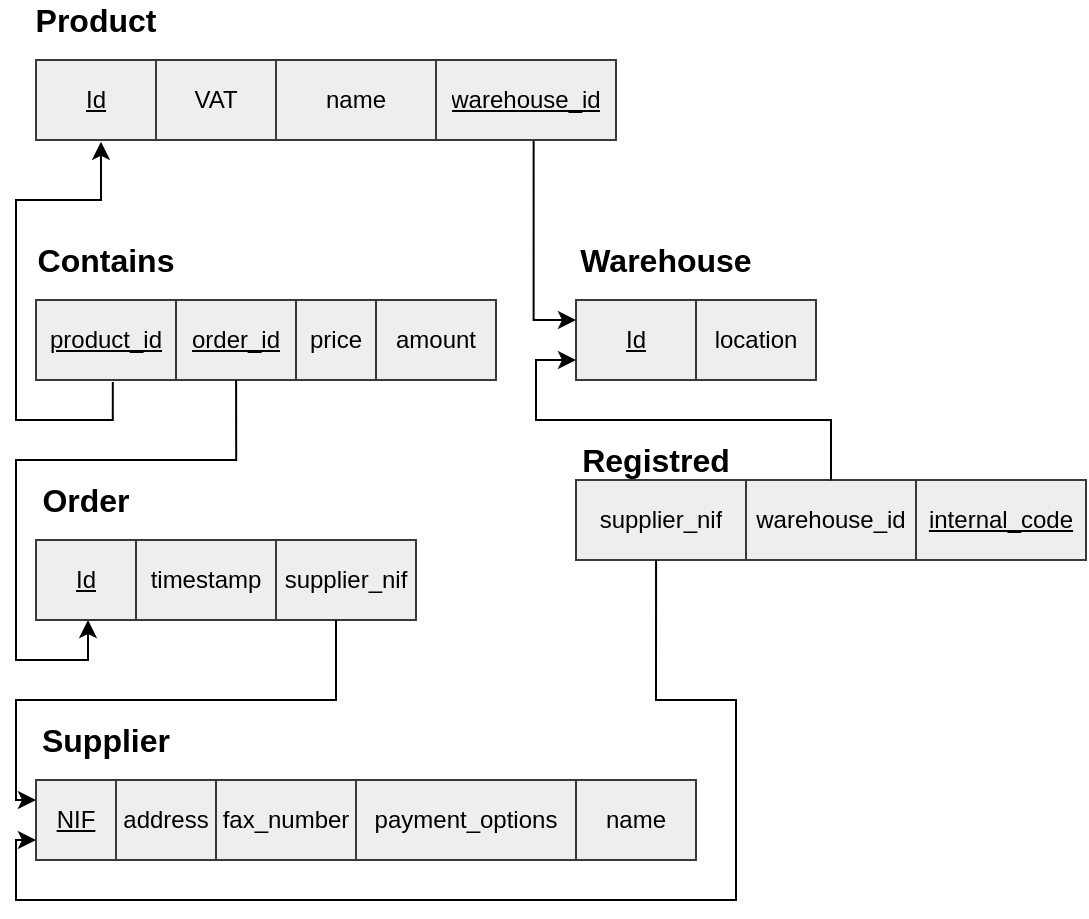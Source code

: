 <mxfile version="14.5.1" type="device"><diagram id="awQnCeHu5diEvYcB-MYF" name="Page-1"><mxGraphModel dx="981" dy="567" grid="1" gridSize="10" guides="1" tooltips="1" connect="1" arrows="1" fold="1" page="1" pageScale="1" pageWidth="827" pageHeight="600" math="0" shadow="0"><root><mxCell id="0"/><mxCell id="1" parent="0"/><mxCell id="sPOk5662qX4cxHoraNVg-1" value="" style="shape=table;html=1;whiteSpace=wrap;startSize=0;container=1;collapsible=0;childLayout=tableLayout;fillColor=#eeeeee;strokeColor=#36393d;" parent="1" vertex="1"><mxGeometry x="240" y="80" width="290" height="40" as="geometry"/></mxCell><mxCell id="sPOk5662qX4cxHoraNVg-2" value="" style="shape=partialRectangle;html=1;whiteSpace=wrap;collapsible=0;dropTarget=0;pointerEvents=0;fillColor=none;top=0;left=0;bottom=0;right=0;points=[[0,0.5],[1,0.5]];portConstraint=eastwest;" parent="sPOk5662qX4cxHoraNVg-1" vertex="1"><mxGeometry width="290" height="40" as="geometry"/></mxCell><mxCell id="sPOk5662qX4cxHoraNVg-3" value="&lt;u&gt;Id&lt;/u&gt;" style="shape=partialRectangle;html=1;whiteSpace=wrap;connectable=0;fillColor=none;top=0;left=0;bottom=0;right=0;overflow=hidden;" parent="sPOk5662qX4cxHoraNVg-2" vertex="1"><mxGeometry width="60" height="40" as="geometry"/></mxCell><mxCell id="sPOk5662qX4cxHoraNVg-4" value="VAT" style="shape=partialRectangle;html=1;whiteSpace=wrap;connectable=0;fillColor=none;top=0;left=0;bottom=0;right=0;overflow=hidden;" parent="sPOk5662qX4cxHoraNVg-2" vertex="1"><mxGeometry x="60" width="60" height="40" as="geometry"/></mxCell><mxCell id="sPOk5662qX4cxHoraNVg-5" value="name" style="shape=partialRectangle;html=1;whiteSpace=wrap;connectable=0;fillColor=none;top=0;left=0;bottom=0;right=0;overflow=hidden;" parent="sPOk5662qX4cxHoraNVg-2" vertex="1"><mxGeometry x="120" width="80" height="40" as="geometry"/></mxCell><mxCell id="sPOk5662qX4cxHoraNVg-33" value="warehouse_id" style="shape=partialRectangle;html=1;whiteSpace=wrap;connectable=0;fillColor=none;top=0;left=0;bottom=0;right=0;overflow=hidden;fontStyle=4" parent="sPOk5662qX4cxHoraNVg-2" vertex="1"><mxGeometry x="200" width="90" height="40" as="geometry"/></mxCell><mxCell id="sPOk5662qX4cxHoraNVg-6" value="&lt;span style=&quot;font-size: 16px&quot;&gt;&lt;b&gt;Product&lt;/b&gt;&lt;/span&gt;" style="text;html=1;strokeColor=none;fillColor=none;align=center;verticalAlign=middle;whiteSpace=wrap;rounded=0;" parent="1" vertex="1"><mxGeometry x="240" y="50" width="60" height="20" as="geometry"/></mxCell><mxCell id="sPOk5662qX4cxHoraNVg-13" value="" style="shape=table;html=1;whiteSpace=wrap;startSize=0;container=1;collapsible=0;childLayout=tableLayout;fillColor=#eeeeee;strokeColor=#36393d;" parent="1" vertex="1"><mxGeometry x="510" y="200" width="120" height="40" as="geometry"/></mxCell><mxCell id="sPOk5662qX4cxHoraNVg-14" value="" style="shape=partialRectangle;html=1;whiteSpace=wrap;collapsible=0;dropTarget=0;pointerEvents=0;fillColor=none;top=0;left=0;bottom=0;right=0;points=[[0,0.5],[1,0.5]];portConstraint=eastwest;" parent="sPOk5662qX4cxHoraNVg-13" vertex="1"><mxGeometry width="120" height="40" as="geometry"/></mxCell><mxCell id="sPOk5662qX4cxHoraNVg-15" value="&lt;u&gt;Id&lt;/u&gt;" style="shape=partialRectangle;html=1;whiteSpace=wrap;connectable=0;fillColor=none;top=0;left=0;bottom=0;right=0;overflow=hidden;" parent="sPOk5662qX4cxHoraNVg-14" vertex="1"><mxGeometry width="60" height="40" as="geometry"/></mxCell><mxCell id="sPOk5662qX4cxHoraNVg-16" value="location" style="shape=partialRectangle;html=1;whiteSpace=wrap;connectable=0;fillColor=none;top=0;left=0;bottom=0;right=0;overflow=hidden;" parent="sPOk5662qX4cxHoraNVg-14" vertex="1"><mxGeometry x="60" width="60" height="40" as="geometry"/></mxCell><mxCell id="sPOk5662qX4cxHoraNVg-18" value="&lt;span style=&quot;font-size: 16px&quot;&gt;&lt;b&gt;Warehouse&lt;/b&gt;&lt;/span&gt;" style="text;html=1;strokeColor=none;fillColor=none;align=center;verticalAlign=middle;whiteSpace=wrap;rounded=0;" parent="1" vertex="1"><mxGeometry x="510" y="170" width="90" height="20" as="geometry"/></mxCell><mxCell id="sPOk5662qX4cxHoraNVg-24" value="" style="shape=table;html=1;whiteSpace=wrap;startSize=0;container=1;collapsible=0;childLayout=tableLayout;fillColor=#eeeeee;strokeColor=#36393d;" parent="1" vertex="1"><mxGeometry x="240" y="440" width="330" height="40" as="geometry"/></mxCell><mxCell id="sPOk5662qX4cxHoraNVg-25" value="" style="shape=partialRectangle;html=1;whiteSpace=wrap;collapsible=0;dropTarget=0;pointerEvents=0;fillColor=none;top=0;left=0;bottom=0;right=0;points=[[0,0.5],[1,0.5]];portConstraint=eastwest;" parent="sPOk5662qX4cxHoraNVg-24" vertex="1"><mxGeometry width="330" height="40" as="geometry"/></mxCell><mxCell id="sPOk5662qX4cxHoraNVg-26" value="&lt;u&gt;NIF&lt;/u&gt;" style="shape=partialRectangle;html=1;whiteSpace=wrap;connectable=0;fillColor=none;top=0;left=0;bottom=0;right=0;overflow=hidden;" parent="sPOk5662qX4cxHoraNVg-25" vertex="1"><mxGeometry width="40" height="40" as="geometry"/></mxCell><mxCell id="sPOk5662qX4cxHoraNVg-27" value="address" style="shape=partialRectangle;html=1;whiteSpace=wrap;connectable=0;fillColor=none;top=0;left=0;bottom=0;right=0;overflow=hidden;" parent="sPOk5662qX4cxHoraNVg-25" vertex="1"><mxGeometry x="40" width="50" height="40" as="geometry"/></mxCell><mxCell id="sPOk5662qX4cxHoraNVg-29" value="fax_number" style="shape=partialRectangle;html=1;whiteSpace=wrap;connectable=0;fillColor=none;top=0;left=0;bottom=0;right=0;overflow=hidden;" parent="sPOk5662qX4cxHoraNVg-25" vertex="1"><mxGeometry x="90" width="70" height="40" as="geometry"/></mxCell><mxCell id="sPOk5662qX4cxHoraNVg-30" value="payment_options" style="shape=partialRectangle;html=1;whiteSpace=wrap;connectable=0;fillColor=none;top=0;left=0;bottom=0;right=0;overflow=hidden;" parent="sPOk5662qX4cxHoraNVg-25" vertex="1"><mxGeometry x="160" width="110" height="40" as="geometry"/></mxCell><mxCell id="sPOk5662qX4cxHoraNVg-31" value="name" style="shape=partialRectangle;html=1;whiteSpace=wrap;connectable=0;fillColor=none;top=0;left=0;bottom=0;right=0;overflow=hidden;" parent="sPOk5662qX4cxHoraNVg-25" vertex="1"><mxGeometry x="270" width="60" height="40" as="geometry"/></mxCell><mxCell id="sPOk5662qX4cxHoraNVg-28" value="&lt;span style=&quot;font-size: 16px&quot;&gt;&lt;b&gt;Supplier&lt;/b&gt;&lt;/span&gt;" style="text;html=1;strokeColor=none;fillColor=none;align=center;verticalAlign=middle;whiteSpace=wrap;rounded=0;" parent="1" vertex="1"><mxGeometry x="240" y="410" width="70" height="20" as="geometry"/></mxCell><mxCell id="sPOk5662qX4cxHoraNVg-34" value="" style="shape=table;html=1;whiteSpace=wrap;startSize=0;container=1;collapsible=0;childLayout=tableLayout;fillColor=#eeeeee;strokeColor=#36393d;" parent="1" vertex="1"><mxGeometry x="240" y="199.97" width="230" height="40" as="geometry"/></mxCell><mxCell id="sPOk5662qX4cxHoraNVg-35" value="" style="shape=partialRectangle;html=1;whiteSpace=wrap;collapsible=0;dropTarget=0;pointerEvents=0;fillColor=none;top=0;left=0;bottom=0;right=0;points=[[0,0.5],[1,0.5]];portConstraint=eastwest;" parent="sPOk5662qX4cxHoraNVg-34" vertex="1"><mxGeometry width="230" height="40" as="geometry"/></mxCell><mxCell id="sPOk5662qX4cxHoraNVg-36" value="&lt;u&gt;product_id&lt;/u&gt;" style="shape=partialRectangle;html=1;whiteSpace=wrap;connectable=0;fillColor=none;top=0;left=0;bottom=0;right=0;overflow=hidden;" parent="sPOk5662qX4cxHoraNVg-35" vertex="1"><mxGeometry width="70" height="40" as="geometry"/></mxCell><mxCell id="sPOk5662qX4cxHoraNVg-37" value="order_id" style="shape=partialRectangle;html=1;whiteSpace=wrap;connectable=0;fillColor=none;top=0;left=0;bottom=0;right=0;overflow=hidden;fontStyle=4" parent="sPOk5662qX4cxHoraNVg-35" vertex="1"><mxGeometry x="70" width="60" height="40" as="geometry"/></mxCell><mxCell id="sPOk5662qX4cxHoraNVg-38" value="price" style="shape=partialRectangle;html=1;whiteSpace=wrap;connectable=0;fillColor=none;top=0;left=0;bottom=0;right=0;overflow=hidden;" parent="sPOk5662qX4cxHoraNVg-35" vertex="1"><mxGeometry x="130" width="40" height="40" as="geometry"/></mxCell><mxCell id="sPOk5662qX4cxHoraNVg-39" value="amount" style="shape=partialRectangle;html=1;whiteSpace=wrap;connectable=0;fillColor=none;top=0;left=0;bottom=0;right=0;overflow=hidden;" parent="sPOk5662qX4cxHoraNVg-35" vertex="1"><mxGeometry x="170" width="60" height="40" as="geometry"/></mxCell><mxCell id="sPOk5662qX4cxHoraNVg-46" value="" style="endArrow=classic;html=1;entryX=0.435;entryY=1;entryDx=0;entryDy=0;entryPerimeter=0;edgeStyle=orthogonalEdgeStyle;rounded=0;exitX=0.435;exitY=1;exitDx=0;exitDy=0;exitPerimeter=0;" parent="sPOk5662qX4cxHoraNVg-34" edge="1" source="sPOk5662qX4cxHoraNVg-35"><mxGeometry width="50" height="50" relative="1" as="geometry"><mxPoint x="90" y="30" as="sourcePoint"/><mxPoint x="26" y="160.03" as="targetPoint"/><Array as="points"><mxPoint x="100" y="80"/><mxPoint x="-10" y="80"/><mxPoint x="-10" y="180"/><mxPoint x="26" y="180"/></Array></mxGeometry></mxCell><mxCell id="sPOk5662qX4cxHoraNVg-40" value="&lt;span style=&quot;font-size: 16px&quot;&gt;&lt;b&gt;Contains&lt;/b&gt;&lt;/span&gt;" style="text;html=1;strokeColor=none;fillColor=none;align=center;verticalAlign=middle;whiteSpace=wrap;rounded=0;" parent="1" vertex="1"><mxGeometry x="240" y="169.97" width="70" height="20" as="geometry"/></mxCell><mxCell id="sPOk5662qX4cxHoraNVg-41" value="" style="shape=table;html=1;whiteSpace=wrap;startSize=0;container=1;collapsible=0;childLayout=tableLayout;fillColor=#eeeeee;strokeColor=#36393d;" parent="1" vertex="1"><mxGeometry x="240" y="319.97" width="190" height="40" as="geometry"/></mxCell><mxCell id="sPOk5662qX4cxHoraNVg-42" value="" style="shape=partialRectangle;html=1;whiteSpace=wrap;collapsible=0;dropTarget=0;pointerEvents=0;fillColor=none;top=0;left=0;bottom=0;right=0;points=[[0,0.5],[1,0.5]];portConstraint=eastwest;" parent="sPOk5662qX4cxHoraNVg-41" vertex="1"><mxGeometry width="190" height="40" as="geometry"/></mxCell><mxCell id="sPOk5662qX4cxHoraNVg-43" value="&lt;u&gt;Id&lt;/u&gt;" style="shape=partialRectangle;html=1;whiteSpace=wrap;connectable=0;fillColor=none;top=0;left=0;bottom=0;right=0;overflow=hidden;" parent="sPOk5662qX4cxHoraNVg-42" vertex="1"><mxGeometry width="50" height="40" as="geometry"/></mxCell><mxCell id="sPOk5662qX4cxHoraNVg-44" value="timestamp" style="shape=partialRectangle;html=1;whiteSpace=wrap;connectable=0;fillColor=none;top=0;left=0;bottom=0;right=0;overflow=hidden;" parent="sPOk5662qX4cxHoraNVg-42" vertex="1"><mxGeometry x="50" width="70" height="40" as="geometry"/></mxCell><mxCell id="sPOk5662qX4cxHoraNVg-58" value="supplier_nif" style="shape=partialRectangle;html=1;whiteSpace=wrap;connectable=0;fillColor=none;top=0;left=0;bottom=0;right=0;overflow=hidden;" parent="sPOk5662qX4cxHoraNVg-42" vertex="1"><mxGeometry x="120" width="70" height="40" as="geometry"/></mxCell><mxCell id="sPOk5662qX4cxHoraNVg-45" value="&lt;span style=&quot;font-size: 16px&quot;&gt;&lt;b&gt;Order&lt;/b&gt;&lt;/span&gt;" style="text;html=1;strokeColor=none;fillColor=none;align=center;verticalAlign=middle;whiteSpace=wrap;rounded=0;" parent="1" vertex="1"><mxGeometry x="240" y="289.97" width="50" height="20" as="geometry"/></mxCell><mxCell id="sPOk5662qX4cxHoraNVg-50" value="" style="shape=table;html=1;whiteSpace=wrap;startSize=0;container=1;collapsible=0;childLayout=tableLayout;fillColor=#eeeeee;strokeColor=#36393d;" parent="1" vertex="1"><mxGeometry x="510" y="289.97" width="255" height="40" as="geometry"/></mxCell><mxCell id="sPOk5662qX4cxHoraNVg-51" value="" style="shape=partialRectangle;html=1;whiteSpace=wrap;collapsible=0;dropTarget=0;pointerEvents=0;fillColor=none;top=0;left=0;bottom=0;right=0;points=[[0,0.5],[1,0.5]];portConstraint=eastwest;" parent="sPOk5662qX4cxHoraNVg-50" vertex="1"><mxGeometry width="255" height="40" as="geometry"/></mxCell><mxCell id="sPOk5662qX4cxHoraNVg-52" value="&lt;span&gt;supplier_nif&lt;/span&gt;" style="shape=partialRectangle;html=1;whiteSpace=wrap;connectable=0;fillColor=none;top=0;left=0;bottom=0;right=0;overflow=hidden;fontStyle=0" parent="sPOk5662qX4cxHoraNVg-51" vertex="1"><mxGeometry width="85" height="40" as="geometry"/></mxCell><mxCell id="sPOk5662qX4cxHoraNVg-53" value="&lt;span&gt;&lt;span&gt;warehouse_id&lt;/span&gt;&lt;/span&gt;" style="shape=partialRectangle;html=1;whiteSpace=wrap;connectable=0;fillColor=none;top=0;left=0;bottom=0;right=0;overflow=hidden;fontStyle=0" parent="sPOk5662qX4cxHoraNVg-51" vertex="1"><mxGeometry x="85" width="85" height="40" as="geometry"/></mxCell><mxCell id="sPOk5662qX4cxHoraNVg-55" value="&lt;u&gt;internal_code&lt;/u&gt;" style="shape=partialRectangle;html=1;whiteSpace=wrap;connectable=0;fillColor=none;top=0;left=0;bottom=0;right=0;overflow=hidden;" parent="sPOk5662qX4cxHoraNVg-51" vertex="1"><mxGeometry x="170" width="85" height="40" as="geometry"/></mxCell><mxCell id="sPOk5662qX4cxHoraNVg-54" value="&lt;span style=&quot;font-size: 16px&quot;&gt;&lt;b&gt;Registred&lt;/b&gt;&lt;/span&gt;" style="text;html=1;strokeColor=none;fillColor=none;align=center;verticalAlign=middle;whiteSpace=wrap;rounded=0;" parent="1" vertex="1"><mxGeometry x="510" y="269.97" width="80" height="20" as="geometry"/></mxCell><mxCell id="sPOk5662qX4cxHoraNVg-59" style="edgeStyle=orthogonalEdgeStyle;rounded=0;orthogonalLoop=1;jettySize=auto;html=1;exitX=0;exitY=0.5;exitDx=0;exitDy=0;" parent="1" edge="1"><mxGeometry relative="1" as="geometry"><mxPoint x="240" y="450" as="targetPoint"/><Array as="points"><mxPoint x="390" y="400"/><mxPoint x="230" y="400"/><mxPoint x="230" y="450"/><mxPoint x="240" y="450"/></Array><mxPoint x="390" y="360" as="sourcePoint"/></mxGeometry></mxCell><mxCell id="sPOk5662qX4cxHoraNVg-47" value="" style="endArrow=classic;html=1;entryX=0.112;entryY=1.022;entryDx=0;entryDy=0;entryPerimeter=0;edgeStyle=orthogonalEdgeStyle;rounded=0;exitX=0.167;exitY=1.025;exitDx=0;exitDy=0;exitPerimeter=0;" parent="1" source="sPOk5662qX4cxHoraNVg-35" target="sPOk5662qX4cxHoraNVg-2" edge="1"><mxGeometry width="50" height="50" relative="1" as="geometry"><mxPoint x="550.05" y="250" as="sourcePoint"/><mxPoint x="273" y="130" as="targetPoint"/><Array as="points"><mxPoint x="278" y="241"/><mxPoint x="278" y="260"/><mxPoint x="230" y="260"/><mxPoint x="230" y="150"/><mxPoint x="272" y="150"/></Array></mxGeometry></mxCell><mxCell id="sPOk5662qX4cxHoraNVg-60" style="edgeStyle=orthogonalEdgeStyle;rounded=0;orthogonalLoop=1;jettySize=auto;html=1;exitX=0.157;exitY=1;exitDx=0;exitDy=0;exitPerimeter=0;" parent="1" source="sPOk5662qX4cxHoraNVg-51" edge="1"><mxGeometry relative="1" as="geometry"><Array as="points"><mxPoint x="550" y="400"/><mxPoint x="590" y="400"/><mxPoint x="590" y="500"/><mxPoint x="230" y="500"/><mxPoint x="230" y="470"/><mxPoint x="240" y="470"/></Array><mxPoint x="240" y="470" as="targetPoint"/></mxGeometry></mxCell><mxCell id="sPOk5662qX4cxHoraNVg-57" style="edgeStyle=orthogonalEdgeStyle;rounded=0;orthogonalLoop=1;jettySize=auto;html=1;exitX=0.5;exitY=0.004;exitDx=0;exitDy=0;exitPerimeter=0;" parent="1" source="sPOk5662qX4cxHoraNVg-51" edge="1"><mxGeometry relative="1" as="geometry"><mxPoint x="510" y="230" as="targetPoint"/><Array as="points"><mxPoint x="637" y="260"/><mxPoint x="490" y="260"/><mxPoint x="490" y="230"/><mxPoint x="510" y="230"/></Array><mxPoint x="647" y="278" as="sourcePoint"/></mxGeometry></mxCell><mxCell id="sPOk5662qX4cxHoraNVg-49" style="edgeStyle=orthogonalEdgeStyle;rounded=0;orthogonalLoop=1;jettySize=auto;html=1;exitX=0.858;exitY=1.011;exitDx=0;exitDy=0;exitPerimeter=0;" parent="1" source="sPOk5662qX4cxHoraNVg-2" edge="1"><mxGeometry relative="1" as="geometry"><Array as="points"><mxPoint x="489" y="210"/><mxPoint x="510" y="210"/></Array><mxPoint x="510" y="210" as="targetPoint"/></mxGeometry></mxCell></root></mxGraphModel></diagram></mxfile>